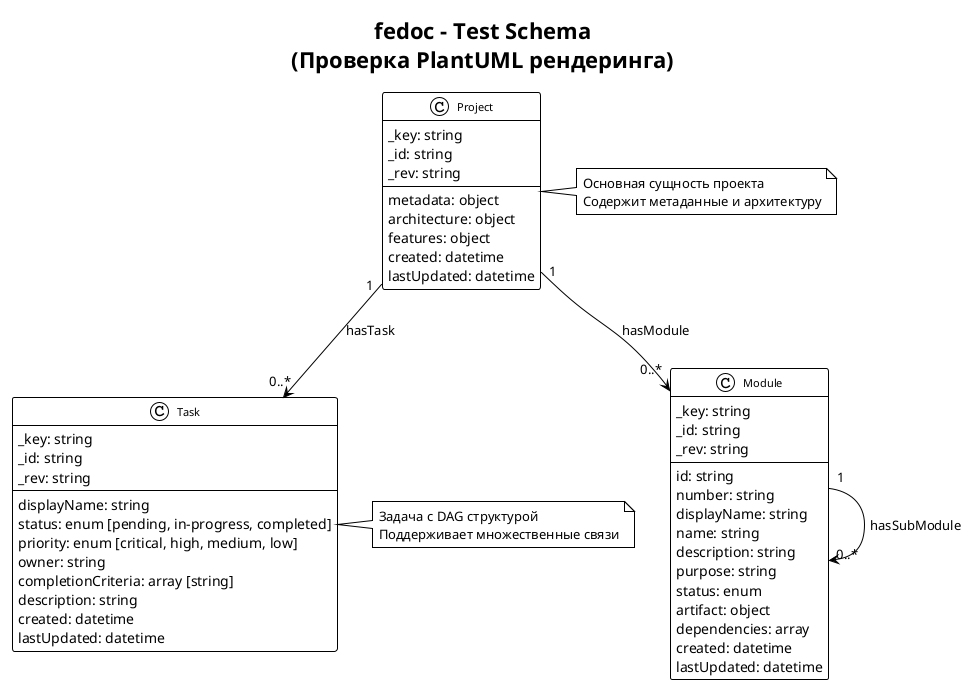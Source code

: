 @startuml test-schema
!theme plain
skinparam backgroundColor #FFFFFF
skinparam classFontSize 11

title fedoc - Test Schema\n(Проверка PlantUML рендеринга)

class Project {
  _key: string
  _id: string
  _rev: string
  --
  metadata: object
  architecture: object
  features: object
  created: datetime
  lastUpdated: datetime
}

class Task {
  _key: string
  _id: string
  _rev: string
  --
  displayName: string
  status: enum [pending, in-progress, completed]
  priority: enum [critical, high, medium, low]
  owner: string
  completionCriteria: array [string]
  description: string
  created: datetime
  lastUpdated: datetime
}

class Module {
  _key: string
  _id: string
  _rev: string
  --
  id: string
  number: string
  displayName: string
  name: string
  description: string
  purpose: string
  status: enum
  artifact: object
  dependencies: array
  created: datetime
  lastUpdated: datetime
}

' Relationships
Project "1" --> "0..*" Module : hasModule
Project "1" --> "0..*" Task : hasTask
Module "1" --> "0..*" Module : hasSubModule

note right of Project
  Основная сущность проекта
  Содержит метаданные и архитектуру
end note

note right of Task
  Задача с DAG структурой
  Поддерживает множественные связи
end note

@enduml
